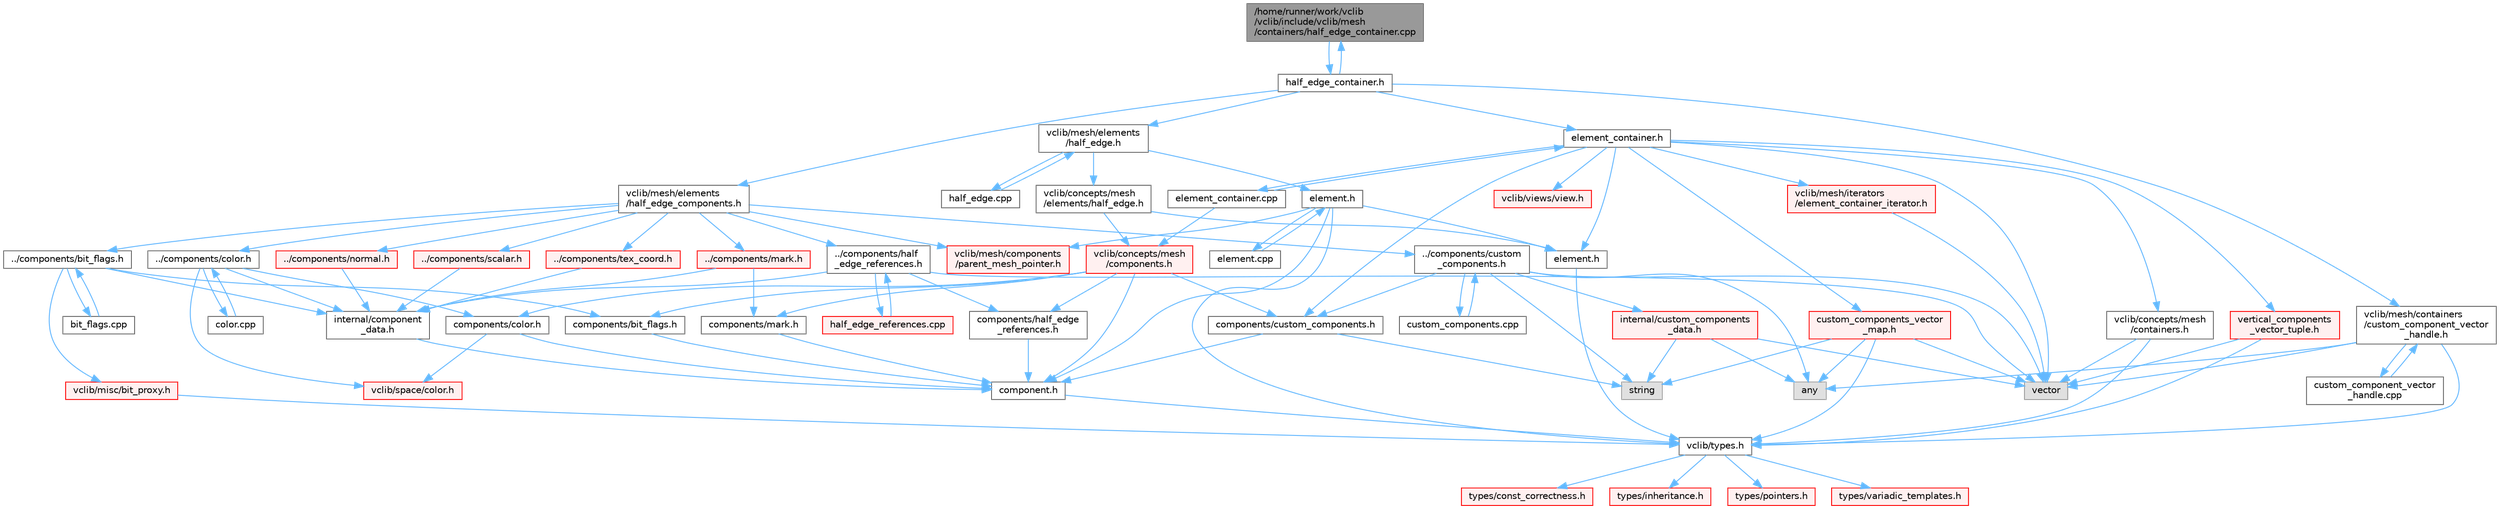 digraph "/home/runner/work/vclib/vclib/include/vclib/mesh/containers/half_edge_container.cpp"
{
 // LATEX_PDF_SIZE
  bgcolor="transparent";
  edge [fontname=Helvetica,fontsize=10,labelfontname=Helvetica,labelfontsize=10];
  node [fontname=Helvetica,fontsize=10,shape=box,height=0.2,width=0.4];
  Node1 [label="/home/runner/work/vclib\l/vclib/include/vclib/mesh\l/containers/half_edge_container.cpp",height=0.2,width=0.4,color="gray40", fillcolor="grey60", style="filled", fontcolor="black",tooltip=" "];
  Node1 -> Node2 [color="steelblue1",style="solid"];
  Node2 [label="half_edge_container.h",height=0.2,width=0.4,color="grey40", fillcolor="white", style="filled",URL="$half__edge__container_8h.html",tooltip=" "];
  Node2 -> Node3 [color="steelblue1",style="solid"];
  Node3 [label="vclib/mesh/containers\l/custom_component_vector\l_handle.h",height=0.2,width=0.4,color="grey40", fillcolor="white", style="filled",URL="$custom__component__vector__handle_8h.html",tooltip=" "];
  Node3 -> Node4 [color="steelblue1",style="solid"];
  Node4 [label="any",height=0.2,width=0.4,color="grey60", fillcolor="#E0E0E0", style="filled",tooltip=" "];
  Node3 -> Node5 [color="steelblue1",style="solid"];
  Node5 [label="vector",height=0.2,width=0.4,color="grey60", fillcolor="#E0E0E0", style="filled",tooltip=" "];
  Node3 -> Node6 [color="steelblue1",style="solid"];
  Node6 [label="vclib/types.h",height=0.2,width=0.4,color="grey40", fillcolor="white", style="filled",URL="$types_8h.html",tooltip=" "];
  Node6 -> Node7 [color="steelblue1",style="solid"];
  Node7 [label="types/const_correctness.h",height=0.2,width=0.4,color="red", fillcolor="#FFF0F0", style="filled",URL="$types_2const__correctness_8h.html",tooltip=" "];
  Node6 -> Node9 [color="steelblue1",style="solid"];
  Node9 [label="types/inheritance.h",height=0.2,width=0.4,color="red", fillcolor="#FFF0F0", style="filled",URL="$inheritance_8h.html",tooltip=" "];
  Node6 -> Node10 [color="steelblue1",style="solid"];
  Node10 [label="types/pointers.h",height=0.2,width=0.4,color="red", fillcolor="#FFF0F0", style="filled",URL="$types_2pointers_8h.html",tooltip=" "];
  Node6 -> Node11 [color="steelblue1",style="solid"];
  Node11 [label="types/variadic_templates.h",height=0.2,width=0.4,color="red", fillcolor="#FFF0F0", style="filled",URL="$variadic__templates_8h.html",tooltip=" "];
  Node3 -> Node17 [color="steelblue1",style="solid"];
  Node17 [label="custom_component_vector\l_handle.cpp",height=0.2,width=0.4,color="grey40", fillcolor="white", style="filled",URL="$custom__component__vector__handle_8cpp.html",tooltip=" "];
  Node17 -> Node3 [color="steelblue1",style="solid"];
  Node2 -> Node18 [color="steelblue1",style="solid"];
  Node18 [label="vclib/mesh/elements\l/half_edge.h",height=0.2,width=0.4,color="grey40", fillcolor="white", style="filled",URL="$mesh_2elements_2half__edge_8h.html",tooltip=" "];
  Node18 -> Node19 [color="steelblue1",style="solid"];
  Node19 [label="vclib/concepts/mesh\l/elements/half_edge.h",height=0.2,width=0.4,color="grey40", fillcolor="white", style="filled",URL="$concepts_2mesh_2elements_2half__edge_8h.html",tooltip=" "];
  Node19 -> Node20 [color="steelblue1",style="solid"];
  Node20 [label="vclib/concepts/mesh\l/components.h",height=0.2,width=0.4,color="red", fillcolor="#FFF0F0", style="filled",URL="$concepts_2mesh_2components_8h.html",tooltip=" "];
  Node20 -> Node25 [color="steelblue1",style="solid"];
  Node25 [label="components/bit_flags.h",height=0.2,width=0.4,color="grey40", fillcolor="white", style="filled",URL="$concepts_2mesh_2components_2bit__flags_8h.html",tooltip=" "];
  Node25 -> Node22 [color="steelblue1",style="solid"];
  Node22 [label="component.h",height=0.2,width=0.4,color="grey40", fillcolor="white", style="filled",URL="$component_8h.html",tooltip=" "];
  Node22 -> Node6 [color="steelblue1",style="solid"];
  Node20 -> Node27 [color="steelblue1",style="solid"];
  Node27 [label="components/color.h",height=0.2,width=0.4,color="grey40", fillcolor="white", style="filled",URL="$concepts_2mesh_2components_2color_8h.html",tooltip=" "];
  Node27 -> Node28 [color="steelblue1",style="solid"];
  Node28 [label="vclib/space/color.h",height=0.2,width=0.4,color="red", fillcolor="#FFF0F0", style="filled",URL="$space_2color_8h.html",tooltip=" "];
  Node27 -> Node22 [color="steelblue1",style="solid"];
  Node20 -> Node22 [color="steelblue1",style="solid"];
  Node20 -> Node44 [color="steelblue1",style="solid"];
  Node44 [label="components/custom_components.h",height=0.2,width=0.4,color="grey40", fillcolor="white", style="filled",URL="$concepts_2mesh_2components_2custom__components_8h.html",tooltip=" "];
  Node44 -> Node22 [color="steelblue1",style="solid"];
  Node44 -> Node45 [color="steelblue1",style="solid"];
  Node45 [label="string",height=0.2,width=0.4,color="grey60", fillcolor="#E0E0E0", style="filled",tooltip=" "];
  Node20 -> Node47 [color="steelblue1",style="solid"];
  Node47 [label="components/half_edge\l_references.h",height=0.2,width=0.4,color="grey40", fillcolor="white", style="filled",URL="$concepts_2mesh_2components_2half__edge__references_8h.html",tooltip=" "];
  Node47 -> Node22 [color="steelblue1",style="solid"];
  Node20 -> Node48 [color="steelblue1",style="solid"];
  Node48 [label="components/mark.h",height=0.2,width=0.4,color="grey40", fillcolor="white", style="filled",URL="$concepts_2mesh_2components_2mark_8h.html",tooltip=" "];
  Node48 -> Node22 [color="steelblue1",style="solid"];
  Node19 -> Node60 [color="steelblue1",style="solid"];
  Node60 [label="element.h",height=0.2,width=0.4,color="grey40", fillcolor="white", style="filled",URL="$concepts_2mesh_2elements_2element_8h.html",tooltip=" "];
  Node60 -> Node6 [color="steelblue1",style="solid"];
  Node18 -> Node61 [color="steelblue1",style="solid"];
  Node61 [label="element.h",height=0.2,width=0.4,color="grey40", fillcolor="white", style="filled",URL="$mesh_2elements_2element_8h.html",tooltip=" "];
  Node61 -> Node60 [color="steelblue1",style="solid"];
  Node61 -> Node22 [color="steelblue1",style="solid"];
  Node61 -> Node62 [color="steelblue1",style="solid"];
  Node62 [label="vclib/mesh/components\l/parent_mesh_pointer.h",height=0.2,width=0.4,color="red", fillcolor="#FFF0F0", style="filled",URL="$parent__mesh__pointer_8h.html",tooltip=" "];
  Node61 -> Node6 [color="steelblue1",style="solid"];
  Node61 -> Node64 [color="steelblue1",style="solid"];
  Node64 [label="element.cpp",height=0.2,width=0.4,color="grey40", fillcolor="white", style="filled",URL="$mesh_2elements_2element_8cpp.html",tooltip=" "];
  Node64 -> Node61 [color="steelblue1",style="solid"];
  Node18 -> Node65 [color="steelblue1",style="solid"];
  Node65 [label="half_edge.cpp",height=0.2,width=0.4,color="grey40", fillcolor="white", style="filled",URL="$half__edge_8cpp.html",tooltip=" "];
  Node65 -> Node18 [color="steelblue1",style="solid"];
  Node2 -> Node66 [color="steelblue1",style="solid"];
  Node66 [label="vclib/mesh/elements\l/half_edge_components.h",height=0.2,width=0.4,color="grey40", fillcolor="white", style="filled",URL="$half__edge__components_8h.html",tooltip=" "];
  Node66 -> Node67 [color="steelblue1",style="solid"];
  Node67 [label="../components/bit_flags.h",height=0.2,width=0.4,color="grey40", fillcolor="white", style="filled",URL="$mesh_2components_2bit__flags_8h.html",tooltip=" "];
  Node67 -> Node25 [color="steelblue1",style="solid"];
  Node67 -> Node68 [color="steelblue1",style="solid"];
  Node68 [label="vclib/misc/bit_proxy.h",height=0.2,width=0.4,color="red", fillcolor="#FFF0F0", style="filled",URL="$bit__proxy_8h.html",tooltip=" "];
  Node68 -> Node6 [color="steelblue1",style="solid"];
  Node67 -> Node69 [color="steelblue1",style="solid"];
  Node69 [label="internal/component\l_data.h",height=0.2,width=0.4,color="grey40", fillcolor="white", style="filled",URL="$component__data_8h.html",tooltip=" "];
  Node69 -> Node22 [color="steelblue1",style="solid"];
  Node67 -> Node70 [color="steelblue1",style="solid"];
  Node70 [label="bit_flags.cpp",height=0.2,width=0.4,color="grey40", fillcolor="white", style="filled",URL="$bit__flags_8cpp.html",tooltip=" "];
  Node70 -> Node67 [color="steelblue1",style="solid"];
  Node66 -> Node71 [color="steelblue1",style="solid"];
  Node71 [label="../components/color.h",height=0.2,width=0.4,color="grey40", fillcolor="white", style="filled",URL="$mesh_2components_2color_8h.html",tooltip=" "];
  Node71 -> Node27 [color="steelblue1",style="solid"];
  Node71 -> Node28 [color="steelblue1",style="solid"];
  Node71 -> Node69 [color="steelblue1",style="solid"];
  Node71 -> Node72 [color="steelblue1",style="solid"];
  Node72 [label="color.cpp",height=0.2,width=0.4,color="grey40", fillcolor="white", style="filled",URL="$mesh_2components_2color_8cpp.html",tooltip=" "];
  Node72 -> Node71 [color="steelblue1",style="solid"];
  Node66 -> Node73 [color="steelblue1",style="solid"];
  Node73 [label="../components/custom\l_components.h",height=0.2,width=0.4,color="grey40", fillcolor="white", style="filled",URL="$mesh_2components_2custom__components_8h.html",tooltip=" "];
  Node73 -> Node4 [color="steelblue1",style="solid"];
  Node73 -> Node45 [color="steelblue1",style="solid"];
  Node73 -> Node5 [color="steelblue1",style="solid"];
  Node73 -> Node44 [color="steelblue1",style="solid"];
  Node73 -> Node74 [color="steelblue1",style="solid"];
  Node74 [label="internal/custom_components\l_data.h",height=0.2,width=0.4,color="red", fillcolor="#FFF0F0", style="filled",URL="$custom__components__data_8h.html",tooltip=" "];
  Node74 -> Node4 [color="steelblue1",style="solid"];
  Node74 -> Node45 [color="steelblue1",style="solid"];
  Node74 -> Node5 [color="steelblue1",style="solid"];
  Node73 -> Node77 [color="steelblue1",style="solid"];
  Node77 [label="custom_components.cpp",height=0.2,width=0.4,color="grey40", fillcolor="white", style="filled",URL="$custom__components_8cpp.html",tooltip=" "];
  Node77 -> Node73 [color="steelblue1",style="solid"];
  Node66 -> Node78 [color="steelblue1",style="solid"];
  Node78 [label="../components/half\l_edge_references.h",height=0.2,width=0.4,color="grey40", fillcolor="white", style="filled",URL="$mesh_2components_2half__edge__references_8h.html",tooltip=" "];
  Node78 -> Node5 [color="steelblue1",style="solid"];
  Node78 -> Node47 [color="steelblue1",style="solid"];
  Node78 -> Node69 [color="steelblue1",style="solid"];
  Node78 -> Node79 [color="steelblue1",style="solid"];
  Node79 [label="half_edge_references.cpp",height=0.2,width=0.4,color="red", fillcolor="#FFF0F0", style="filled",URL="$half__edge__references_8cpp.html",tooltip=" "];
  Node79 -> Node78 [color="steelblue1",style="solid"];
  Node66 -> Node81 [color="steelblue1",style="solid"];
  Node81 [label="../components/mark.h",height=0.2,width=0.4,color="red", fillcolor="#FFF0F0", style="filled",URL="$mesh_2components_2mark_8h.html",tooltip=" "];
  Node81 -> Node48 [color="steelblue1",style="solid"];
  Node81 -> Node69 [color="steelblue1",style="solid"];
  Node66 -> Node83 [color="steelblue1",style="solid"];
  Node83 [label="../components/normal.h",height=0.2,width=0.4,color="red", fillcolor="#FFF0F0", style="filled",URL="$mesh_2components_2normal_8h.html",tooltip=" "];
  Node83 -> Node69 [color="steelblue1",style="solid"];
  Node66 -> Node62 [color="steelblue1",style="solid"];
  Node66 -> Node85 [color="steelblue1",style="solid"];
  Node85 [label="../components/scalar.h",height=0.2,width=0.4,color="red", fillcolor="#FFF0F0", style="filled",URL="$mesh_2components_2scalar_8h.html",tooltip=" "];
  Node85 -> Node69 [color="steelblue1",style="solid"];
  Node66 -> Node87 [color="steelblue1",style="solid"];
  Node87 [label="../components/tex_coord.h",height=0.2,width=0.4,color="red", fillcolor="#FFF0F0", style="filled",URL="$mesh_2components_2tex__coord_8h.html",tooltip=" "];
  Node87 -> Node69 [color="steelblue1",style="solid"];
  Node2 -> Node91 [color="steelblue1",style="solid"];
  Node91 [label="element_container.h",height=0.2,width=0.4,color="grey40", fillcolor="white", style="filled",URL="$element__container_8h.html",tooltip=" "];
  Node91 -> Node5 [color="steelblue1",style="solid"];
  Node91 -> Node44 [color="steelblue1",style="solid"];
  Node91 -> Node92 [color="steelblue1",style="solid"];
  Node92 [label="vclib/concepts/mesh\l/containers.h",height=0.2,width=0.4,color="grey40", fillcolor="white", style="filled",URL="$concepts_2mesh_2containers_8h.html",tooltip=" "];
  Node92 -> Node5 [color="steelblue1",style="solid"];
  Node92 -> Node6 [color="steelblue1",style="solid"];
  Node91 -> Node60 [color="steelblue1",style="solid"];
  Node91 -> Node93 [color="steelblue1",style="solid"];
  Node93 [label="vclib/views/view.h",height=0.2,width=0.4,color="red", fillcolor="#FFF0F0", style="filled",URL="$view_8h.html",tooltip=" "];
  Node91 -> Node95 [color="steelblue1",style="solid"];
  Node95 [label="vclib/mesh/iterators\l/element_container_iterator.h",height=0.2,width=0.4,color="red", fillcolor="#FFF0F0", style="filled",URL="$element__container__iterator_8h.html",tooltip=" "];
  Node95 -> Node5 [color="steelblue1",style="solid"];
  Node91 -> Node97 [color="steelblue1",style="solid"];
  Node97 [label="custom_components_vector\l_map.h",height=0.2,width=0.4,color="red", fillcolor="#FFF0F0", style="filled",URL="$custom__components__vector__map_8h.html",tooltip=" "];
  Node97 -> Node4 [color="steelblue1",style="solid"];
  Node97 -> Node45 [color="steelblue1",style="solid"];
  Node97 -> Node5 [color="steelblue1",style="solid"];
  Node97 -> Node6 [color="steelblue1",style="solid"];
  Node91 -> Node103 [color="steelblue1",style="solid"];
  Node103 [label="vertical_components\l_vector_tuple.h",height=0.2,width=0.4,color="red", fillcolor="#FFF0F0", style="filled",URL="$vertical__components__vector__tuple_8h.html",tooltip=" "];
  Node103 -> Node5 [color="steelblue1",style="solid"];
  Node103 -> Node6 [color="steelblue1",style="solid"];
  Node91 -> Node107 [color="steelblue1",style="solid"];
  Node107 [label="element_container.cpp",height=0.2,width=0.4,color="grey40", fillcolor="white", style="filled",URL="$element__container_8cpp.html",tooltip=" "];
  Node107 -> Node91 [color="steelblue1",style="solid"];
  Node107 -> Node20 [color="steelblue1",style="solid"];
  Node2 -> Node1 [color="steelblue1",style="solid"];
}
